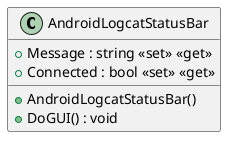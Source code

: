 @startuml
class AndroidLogcatStatusBar {
    + Message : string <<set>> <<get>>
    + Connected : bool <<set>> <<get>>
    + AndroidLogcatStatusBar()
    + DoGUI() : void
}
@enduml
